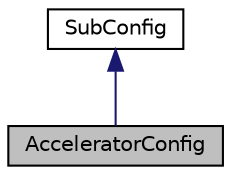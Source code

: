 digraph "AcceleratorConfig"
{
  edge [fontname="Helvetica",fontsize="10",labelfontname="Helvetica",labelfontsize="10"];
  node [fontname="Helvetica",fontsize="10",shape=record];
  Node1 [label="AcceleratorConfig",height=0.2,width=0.4,color="black", fillcolor="grey75", style="filled", fontcolor="black"];
  Node2 -> Node1 [dir="back",color="midnightblue",fontsize="10",style="solid"];
  Node2 [label="SubConfig",height=0.2,width=0.4,color="black", fillcolor="white", style="filled",URL="$classSubConfig.html",tooltip="Abstract class which the config data containers inherit from. "];
}
